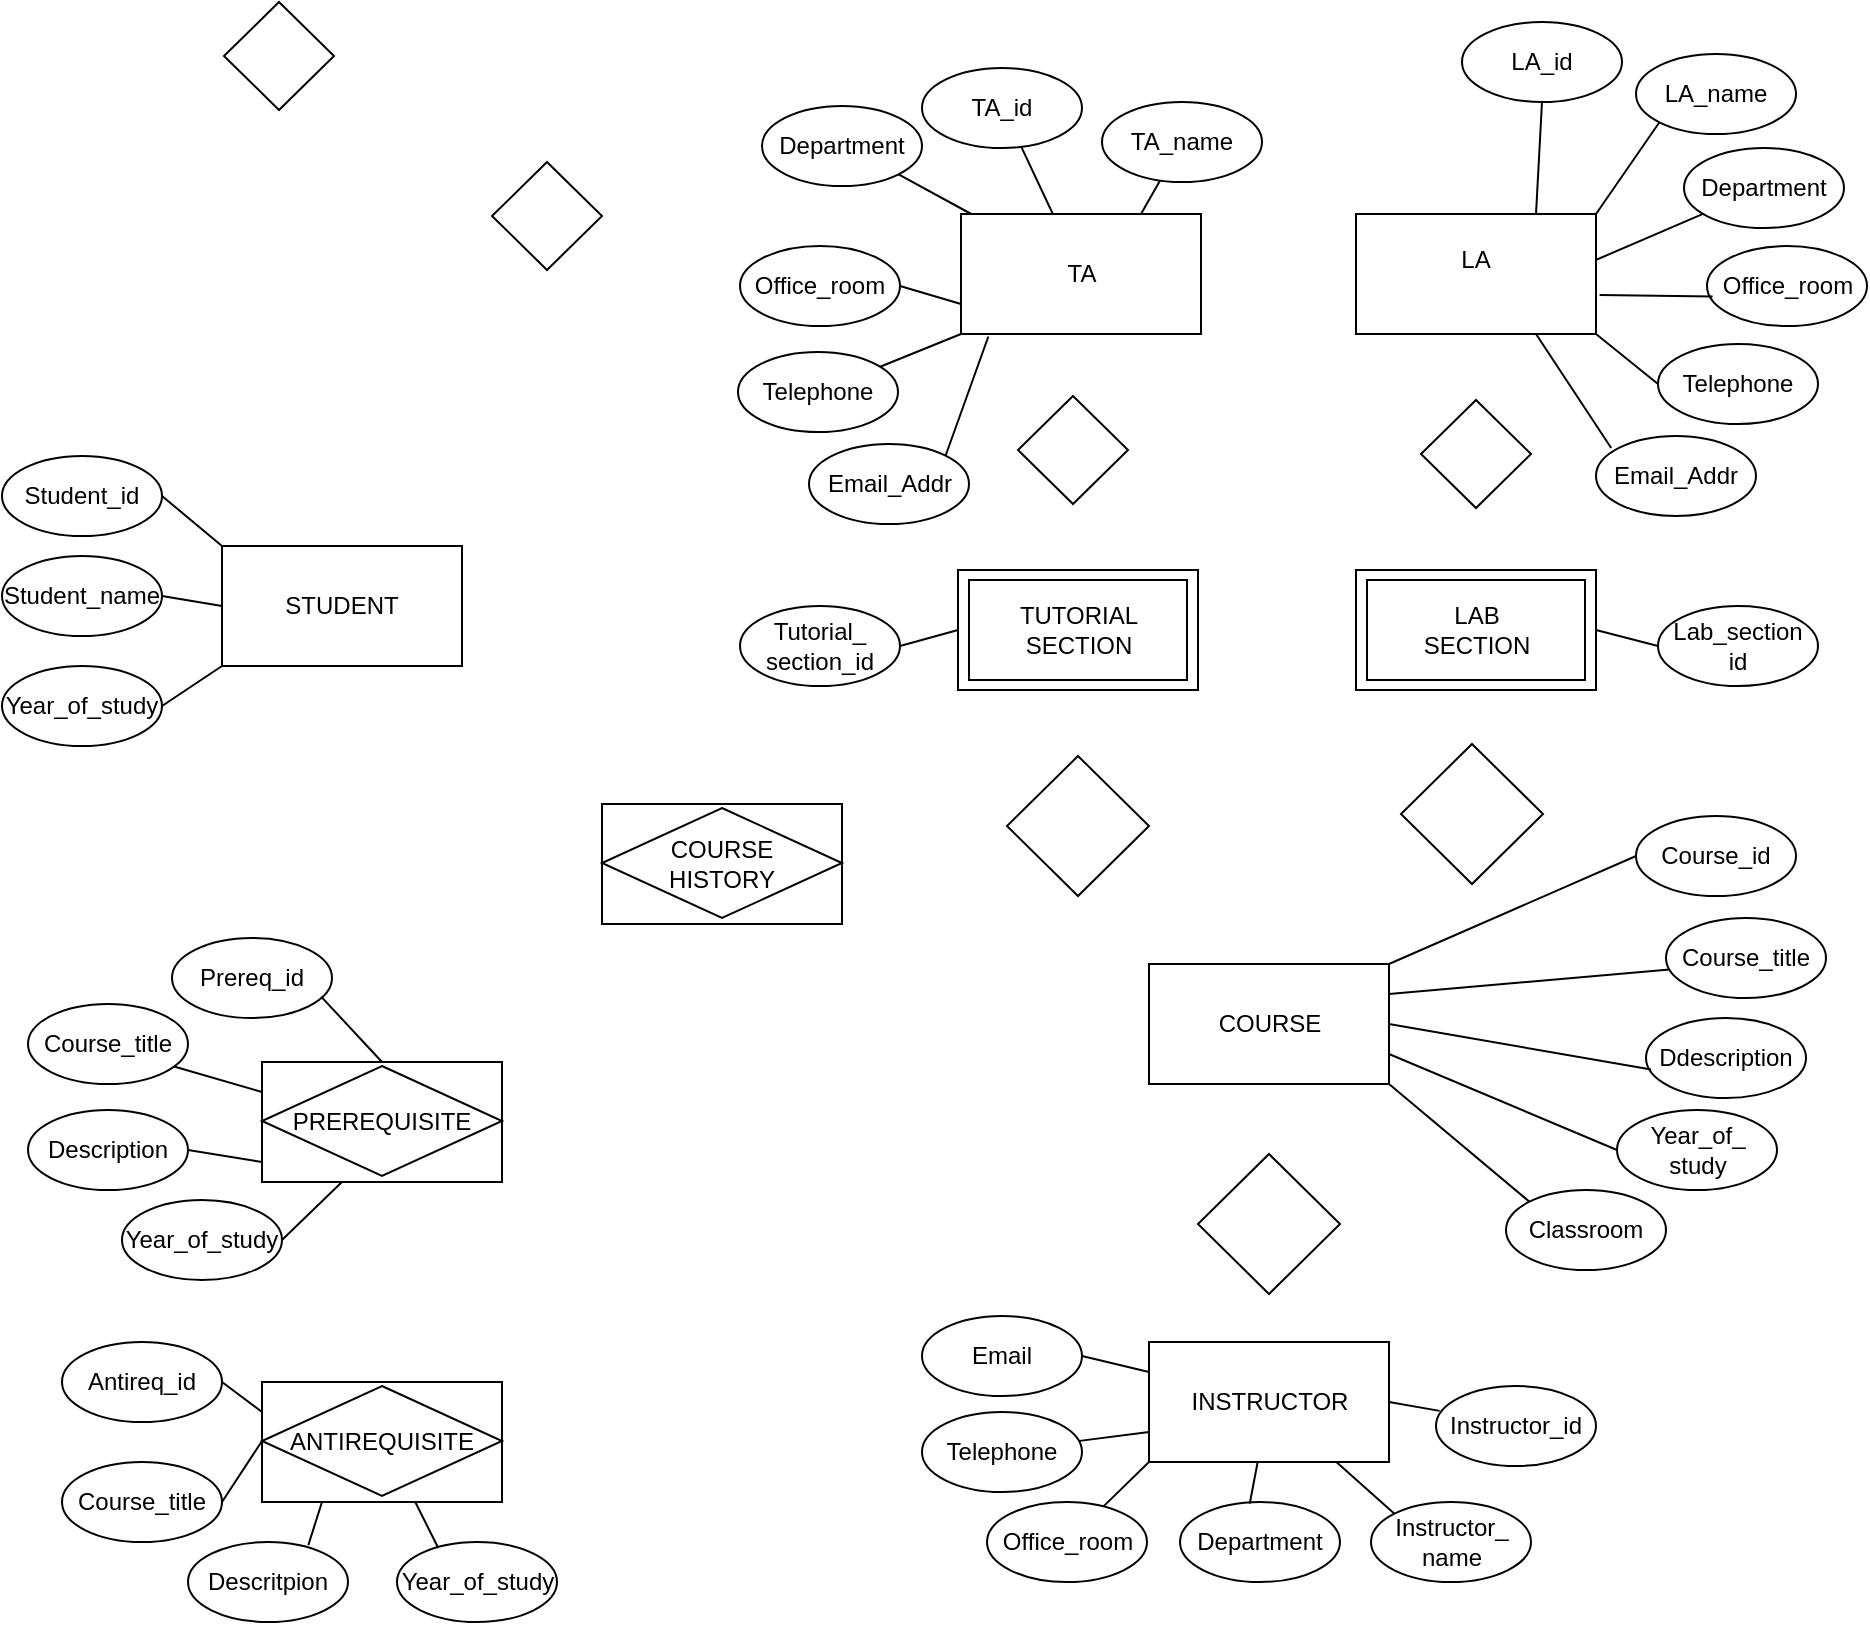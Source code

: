 <mxfile version="14.8.1" type="github">
  <diagram id="R2lEEEUBdFMjLlhIrx00" name="Page-1">
    <mxGraphModel dx="1203" dy="1114" grid="1" gridSize="10" guides="1" tooltips="1" connect="1" arrows="1" fold="1" page="1" pageScale="1" pageWidth="1100" pageHeight="850" math="0" shadow="0" extFonts="Permanent Marker^https://fonts.googleapis.com/css?family=Permanent+Marker">
      <root>
        <mxCell id="0" />
        <mxCell id="1" parent="0" />
        <mxCell id="dtSJZiSJ7NeYfZaBEJuU-1" value="COURSE" style="rounded=0;whiteSpace=wrap;html=1;" vertex="1" parent="1">
          <mxGeometry x="683.5" y="491" width="120" height="60" as="geometry" />
        </mxCell>
        <mxCell id="dtSJZiSJ7NeYfZaBEJuU-2" value="&lt;div&gt;LA&lt;/div&gt;&lt;div&gt;&lt;br&gt;&lt;/div&gt;" style="rounded=0;whiteSpace=wrap;html=1;" vertex="1" parent="1">
          <mxGeometry x="787" y="116" width="120" height="60" as="geometry" />
        </mxCell>
        <mxCell id="dtSJZiSJ7NeYfZaBEJuU-4" value="" style="rhombus;whiteSpace=wrap;html=1;" vertex="1" parent="1">
          <mxGeometry x="612.5" y="387" width="71" height="70" as="geometry" />
        </mxCell>
        <mxCell id="dtSJZiSJ7NeYfZaBEJuU-5" value="" style="rhombus;whiteSpace=wrap;html=1;" vertex="1" parent="1">
          <mxGeometry x="809.5" y="381" width="71" height="70" as="geometry" />
        </mxCell>
        <mxCell id="dtSJZiSJ7NeYfZaBEJuU-6" value="Course_id" style="ellipse;whiteSpace=wrap;html=1;" vertex="1" parent="1">
          <mxGeometry x="927" y="417" width="80" height="40" as="geometry" />
        </mxCell>
        <mxCell id="dtSJZiSJ7NeYfZaBEJuU-7" value="Course_title" style="ellipse;whiteSpace=wrap;html=1;" vertex="1" parent="1">
          <mxGeometry x="942" y="468" width="80" height="40" as="geometry" />
        </mxCell>
        <mxCell id="dtSJZiSJ7NeYfZaBEJuU-8" value="Ddescription" style="ellipse;whiteSpace=wrap;html=1;" vertex="1" parent="1">
          <mxGeometry x="932" y="518" width="80" height="40" as="geometry" />
        </mxCell>
        <mxCell id="dtSJZiSJ7NeYfZaBEJuU-9" value="Year_of_&lt;div&gt;study&lt;br&gt;&lt;/div&gt;" style="ellipse;whiteSpace=wrap;html=1;" vertex="1" parent="1">
          <mxGeometry x="917.5" y="564" width="80" height="40" as="geometry" />
        </mxCell>
        <mxCell id="dtSJZiSJ7NeYfZaBEJuU-10" value="Classroom" style="ellipse;whiteSpace=wrap;html=1;" vertex="1" parent="1">
          <mxGeometry x="862" y="604" width="80" height="40" as="geometry" />
        </mxCell>
        <mxCell id="dtSJZiSJ7NeYfZaBEJuU-12" value="TA" style="rounded=0;whiteSpace=wrap;html=1;" vertex="1" parent="1">
          <mxGeometry x="589.5" y="116" width="120" height="60" as="geometry" />
        </mxCell>
        <mxCell id="dtSJZiSJ7NeYfZaBEJuU-87" value="" style="rhombus;whiteSpace=wrap;html=1;" vertex="1" parent="1">
          <mxGeometry x="618" y="207" width="55" height="54" as="geometry" />
        </mxCell>
        <mxCell id="dtSJZiSJ7NeYfZaBEJuU-88" value="" style="rhombus;whiteSpace=wrap;html=1;" vertex="1" parent="1">
          <mxGeometry x="819.5" y="209" width="55" height="54" as="geometry" />
        </mxCell>
        <mxCell id="dtSJZiSJ7NeYfZaBEJuU-3" value="&lt;div&gt;&lt;br&gt;&lt;/div&gt;&lt;div&gt;&lt;br&gt;&lt;/div&gt;" style="rounded=0;whiteSpace=wrap;html=1;" vertex="1" parent="1">
          <mxGeometry x="588" y="294" width="120" height="60" as="geometry" />
        </mxCell>
        <mxCell id="dtSJZiSJ7NeYfZaBEJuU-11" value="&lt;div&gt;TUTORIAL&lt;/div&gt;&lt;div&gt;SECTION&lt;br&gt;&lt;/div&gt;" style="rounded=0;whiteSpace=wrap;html=1;" vertex="1" parent="1">
          <mxGeometry x="593.5" y="299" width="109" height="50" as="geometry" />
        </mxCell>
        <mxCell id="dtSJZiSJ7NeYfZaBEJuU-13" value="&lt;div&gt;&lt;br&gt;&lt;/div&gt;&lt;div&gt;&lt;br&gt;&lt;/div&gt;" style="rounded=0;whiteSpace=wrap;html=1;" vertex="1" parent="1">
          <mxGeometry x="787" y="294" width="120" height="60" as="geometry" />
        </mxCell>
        <mxCell id="dtSJZiSJ7NeYfZaBEJuU-14" value="&lt;div&gt;LAB&lt;/div&gt;&lt;div&gt;SECTION&lt;br&gt;&lt;/div&gt;" style="rounded=0;whiteSpace=wrap;html=1;" vertex="1" parent="1">
          <mxGeometry x="792.5" y="299" width="109" height="50" as="geometry" />
        </mxCell>
        <mxCell id="dtSJZiSJ7NeYfZaBEJuU-90" value="INSTRUCTOR" style="rounded=0;whiteSpace=wrap;html=1;" vertex="1" parent="1">
          <mxGeometry x="683.5" y="680" width="120" height="60" as="geometry" />
        </mxCell>
        <mxCell id="dtSJZiSJ7NeYfZaBEJuU-91" value="" style="rhombus;whiteSpace=wrap;html=1;" vertex="1" parent="1">
          <mxGeometry x="708" y="586" width="71" height="70" as="geometry" />
        </mxCell>
        <mxCell id="dtSJZiSJ7NeYfZaBEJuU-92" value="" style="rhombus;whiteSpace=wrap;html=1;" vertex="1" parent="1">
          <mxGeometry x="355" y="90" width="55" height="54" as="geometry" />
        </mxCell>
        <mxCell id="dtSJZiSJ7NeYfZaBEJuU-93" value="" style="rhombus;whiteSpace=wrap;html=1;" vertex="1" parent="1">
          <mxGeometry x="221" y="10" width="55" height="54" as="geometry" />
        </mxCell>
        <mxCell id="dtSJZiSJ7NeYfZaBEJuU-94" value="STUDENT" style="rounded=0;whiteSpace=wrap;html=1;" vertex="1" parent="1">
          <mxGeometry x="220" y="282" width="120" height="60" as="geometry" />
        </mxCell>
        <mxCell id="dtSJZiSJ7NeYfZaBEJuU-101" value="" style="group" vertex="1" connectable="0" parent="1">
          <mxGeometry x="240" y="540" width="120" height="60" as="geometry" />
        </mxCell>
        <mxCell id="dtSJZiSJ7NeYfZaBEJuU-97" value="" style="rounded=0;whiteSpace=wrap;html=1;" vertex="1" parent="dtSJZiSJ7NeYfZaBEJuU-101">
          <mxGeometry width="120" height="60" as="geometry" />
        </mxCell>
        <mxCell id="dtSJZiSJ7NeYfZaBEJuU-98" value="PREREQUISITE" style="rhombus;whiteSpace=wrap;html=1;" vertex="1" parent="dtSJZiSJ7NeYfZaBEJuU-101">
          <mxGeometry y="2" width="120" height="55" as="geometry" />
        </mxCell>
        <mxCell id="dtSJZiSJ7NeYfZaBEJuU-102" value="" style="group" vertex="1" connectable="0" parent="1">
          <mxGeometry x="410" y="411" width="120" height="60" as="geometry" />
        </mxCell>
        <mxCell id="dtSJZiSJ7NeYfZaBEJuU-95" value="" style="rounded=0;whiteSpace=wrap;html=1;" vertex="1" parent="dtSJZiSJ7NeYfZaBEJuU-102">
          <mxGeometry width="120" height="60" as="geometry" />
        </mxCell>
        <mxCell id="dtSJZiSJ7NeYfZaBEJuU-96" value="&lt;div&gt;COURSE&lt;/div&gt;&lt;div&gt;HISTORY&lt;br&gt;&lt;/div&gt;" style="rhombus;whiteSpace=wrap;html=1;" vertex="1" parent="dtSJZiSJ7NeYfZaBEJuU-102">
          <mxGeometry y="2" width="120" height="55" as="geometry" />
        </mxCell>
        <mxCell id="dtSJZiSJ7NeYfZaBEJuU-103" value="" style="group" vertex="1" connectable="0" parent="1">
          <mxGeometry x="240" y="700" width="120" height="60" as="geometry" />
        </mxCell>
        <mxCell id="dtSJZiSJ7NeYfZaBEJuU-99" value="" style="rounded=0;whiteSpace=wrap;html=1;" vertex="1" parent="dtSJZiSJ7NeYfZaBEJuU-103">
          <mxGeometry width="120" height="60" as="geometry" />
        </mxCell>
        <mxCell id="dtSJZiSJ7NeYfZaBEJuU-100" value="ANTIREQUISITE" style="rhombus;whiteSpace=wrap;html=1;" vertex="1" parent="dtSJZiSJ7NeYfZaBEJuU-103">
          <mxGeometry y="2" width="120" height="55" as="geometry" />
        </mxCell>
        <mxCell id="dtSJZiSJ7NeYfZaBEJuU-104" value="Student_id" style="ellipse;whiteSpace=wrap;html=1;" vertex="1" parent="1">
          <mxGeometry x="110" y="237" width="80" height="40" as="geometry" />
        </mxCell>
        <mxCell id="dtSJZiSJ7NeYfZaBEJuU-105" value="Student_name" style="ellipse;whiteSpace=wrap;html=1;" vertex="1" parent="1">
          <mxGeometry x="110" y="287" width="80" height="40" as="geometry" />
        </mxCell>
        <mxCell id="dtSJZiSJ7NeYfZaBEJuU-106" value="Year_of_study" style="ellipse;whiteSpace=wrap;html=1;" vertex="1" parent="1">
          <mxGeometry x="110" y="342" width="80" height="40" as="geometry" />
        </mxCell>
        <mxCell id="dtSJZiSJ7NeYfZaBEJuU-107" value="Office_room" style="ellipse;whiteSpace=wrap;html=1;" vertex="1" parent="1">
          <mxGeometry x="602.5" y="760" width="80" height="40" as="geometry" />
        </mxCell>
        <mxCell id="dtSJZiSJ7NeYfZaBEJuU-108" value="Department" style="ellipse;whiteSpace=wrap;html=1;" vertex="1" parent="1">
          <mxGeometry x="699" y="760" width="80" height="40" as="geometry" />
        </mxCell>
        <mxCell id="dtSJZiSJ7NeYfZaBEJuU-109" value="Instructor_&lt;div&gt;name&lt;/div&gt;" style="ellipse;whiteSpace=wrap;html=1;" vertex="1" parent="1">
          <mxGeometry x="794.5" y="760" width="80" height="40" as="geometry" />
        </mxCell>
        <mxCell id="dtSJZiSJ7NeYfZaBEJuU-110" value="Telephone" style="ellipse;whiteSpace=wrap;html=1;" vertex="1" parent="1">
          <mxGeometry x="570" y="715" width="80" height="40" as="geometry" />
        </mxCell>
        <mxCell id="dtSJZiSJ7NeYfZaBEJuU-111" value="Email" style="ellipse;whiteSpace=wrap;html=1;" vertex="1" parent="1">
          <mxGeometry x="570" y="667" width="80" height="40" as="geometry" />
        </mxCell>
        <mxCell id="dtSJZiSJ7NeYfZaBEJuU-112" value="Instructor_id" style="ellipse;whiteSpace=wrap;html=1;" vertex="1" parent="1">
          <mxGeometry x="827" y="702" width="80" height="40" as="geometry" />
        </mxCell>
        <mxCell id="dtSJZiSJ7NeYfZaBEJuU-113" value="LA_name" style="ellipse;whiteSpace=wrap;html=1;" vertex="1" parent="1">
          <mxGeometry x="927" y="36" width="80" height="40" as="geometry" />
        </mxCell>
        <mxCell id="dtSJZiSJ7NeYfZaBEJuU-114" value="Department" style="ellipse;whiteSpace=wrap;html=1;" vertex="1" parent="1">
          <mxGeometry x="951" y="83" width="80" height="40" as="geometry" />
        </mxCell>
        <mxCell id="dtSJZiSJ7NeYfZaBEJuU-115" value="Office_room" style="ellipse;whiteSpace=wrap;html=1;" vertex="1" parent="1">
          <mxGeometry x="962.5" y="132" width="80" height="40" as="geometry" />
        </mxCell>
        <mxCell id="dtSJZiSJ7NeYfZaBEJuU-116" value="Telephone" style="ellipse;whiteSpace=wrap;html=1;" vertex="1" parent="1">
          <mxGeometry x="938" y="181" width="80" height="40" as="geometry" />
        </mxCell>
        <mxCell id="dtSJZiSJ7NeYfZaBEJuU-118" value="Email_Addr" style="ellipse;whiteSpace=wrap;html=1;" vertex="1" parent="1">
          <mxGeometry x="907" y="227" width="80" height="40" as="geometry" />
        </mxCell>
        <mxCell id="dtSJZiSJ7NeYfZaBEJuU-119" value="LA_id" style="ellipse;whiteSpace=wrap;html=1;" vertex="1" parent="1">
          <mxGeometry x="840" y="20" width="80" height="40" as="geometry" />
        </mxCell>
        <mxCell id="dtSJZiSJ7NeYfZaBEJuU-120" value="Lab_section&lt;div&gt;id&lt;br&gt;&lt;/div&gt;" style="ellipse;whiteSpace=wrap;html=1;" vertex="1" parent="1">
          <mxGeometry x="938" y="312" width="80" height="40" as="geometry" />
        </mxCell>
        <mxCell id="dtSJZiSJ7NeYfZaBEJuU-121" value="Tutorial_&lt;div&gt;section_id&lt;br&gt;&lt;/div&gt;" style="ellipse;whiteSpace=wrap;html=1;" vertex="1" parent="1">
          <mxGeometry x="479" y="312" width="80" height="40" as="geometry" />
        </mxCell>
        <mxCell id="dtSJZiSJ7NeYfZaBEJuU-122" value="Prereq_id" style="ellipse;whiteSpace=wrap;html=1;" vertex="1" parent="1">
          <mxGeometry x="195" y="478" width="80" height="40" as="geometry" />
        </mxCell>
        <mxCell id="dtSJZiSJ7NeYfZaBEJuU-123" value="Course_title" style="ellipse;whiteSpace=wrap;html=1;" vertex="1" parent="1">
          <mxGeometry x="123" y="511" width="80" height="40" as="geometry" />
        </mxCell>
        <mxCell id="dtSJZiSJ7NeYfZaBEJuU-124" value="Description" style="ellipse;whiteSpace=wrap;html=1;" vertex="1" parent="1">
          <mxGeometry x="123" y="564" width="80" height="40" as="geometry" />
        </mxCell>
        <mxCell id="dtSJZiSJ7NeYfZaBEJuU-125" value="Antireq_id" style="ellipse;whiteSpace=wrap;html=1;" vertex="1" parent="1">
          <mxGeometry x="140" y="680" width="80" height="40" as="geometry" />
        </mxCell>
        <mxCell id="dtSJZiSJ7NeYfZaBEJuU-126" value="Course_title" style="ellipse;whiteSpace=wrap;html=1;" vertex="1" parent="1">
          <mxGeometry x="140" y="740" width="80" height="40" as="geometry" />
        </mxCell>
        <mxCell id="dtSJZiSJ7NeYfZaBEJuU-127" value="Descritpion" style="ellipse;whiteSpace=wrap;html=1;" vertex="1" parent="1">
          <mxGeometry x="203" y="780" width="80" height="40" as="geometry" />
        </mxCell>
        <mxCell id="dtSJZiSJ7NeYfZaBEJuU-129" value="Year_of_study" style="ellipse;whiteSpace=wrap;html=1;" vertex="1" parent="1">
          <mxGeometry x="170" y="609" width="80" height="40" as="geometry" />
        </mxCell>
        <mxCell id="dtSJZiSJ7NeYfZaBEJuU-130" value="Year_of_study" style="ellipse;whiteSpace=wrap;html=1;" vertex="1" parent="1">
          <mxGeometry x="307.5" y="780" width="80" height="40" as="geometry" />
        </mxCell>
        <mxCell id="dtSJZiSJ7NeYfZaBEJuU-131" value="Department" style="ellipse;whiteSpace=wrap;html=1;" vertex="1" parent="1">
          <mxGeometry x="490" y="62" width="80" height="40" as="geometry" />
        </mxCell>
        <mxCell id="dtSJZiSJ7NeYfZaBEJuU-132" value="Office_room" style="ellipse;whiteSpace=wrap;html=1;" vertex="1" parent="1">
          <mxGeometry x="479" y="132" width="80" height="40" as="geometry" />
        </mxCell>
        <mxCell id="dtSJZiSJ7NeYfZaBEJuU-133" value="Telephone" style="ellipse;whiteSpace=wrap;html=1;" vertex="1" parent="1">
          <mxGeometry x="478" y="185" width="80" height="40" as="geometry" />
        </mxCell>
        <mxCell id="dtSJZiSJ7NeYfZaBEJuU-134" value="Email_Addr" style="ellipse;whiteSpace=wrap;html=1;" vertex="1" parent="1">
          <mxGeometry x="513.5" y="231" width="80" height="40" as="geometry" />
        </mxCell>
        <mxCell id="dtSJZiSJ7NeYfZaBEJuU-135" value="TA_name" style="ellipse;whiteSpace=wrap;html=1;" vertex="1" parent="1">
          <mxGeometry x="660" y="60" width="80" height="40" as="geometry" />
        </mxCell>
        <mxCell id="dtSJZiSJ7NeYfZaBEJuU-136" value="TA_id" style="ellipse;whiteSpace=wrap;html=1;" vertex="1" parent="1">
          <mxGeometry x="570" y="43" width="80" height="40" as="geometry" />
        </mxCell>
        <mxCell id="dtSJZiSJ7NeYfZaBEJuU-152" value="" style="endArrow=none;html=1;exitX=1;exitY=0.5;exitDx=0;exitDy=0;entryX=0;entryY=0;entryDx=0;entryDy=0;" edge="1" parent="1" source="dtSJZiSJ7NeYfZaBEJuU-104" target="dtSJZiSJ7NeYfZaBEJuU-94">
          <mxGeometry width="50" height="50" relative="1" as="geometry">
            <mxPoint x="210" y="260" as="sourcePoint" />
            <mxPoint x="220" y="280" as="targetPoint" />
          </mxGeometry>
        </mxCell>
        <mxCell id="dtSJZiSJ7NeYfZaBEJuU-153" value="" style="endArrow=none;html=1;exitX=1;exitY=0.5;exitDx=0;exitDy=0;entryX=0;entryY=0.5;entryDx=0;entryDy=0;" edge="1" parent="1" source="dtSJZiSJ7NeYfZaBEJuU-105" target="dtSJZiSJ7NeYfZaBEJuU-94">
          <mxGeometry width="50" height="50" relative="1" as="geometry">
            <mxPoint x="300" y="420" as="sourcePoint" />
            <mxPoint x="350" y="370" as="targetPoint" />
          </mxGeometry>
        </mxCell>
        <mxCell id="dtSJZiSJ7NeYfZaBEJuU-154" value="" style="endArrow=none;html=1;exitX=1;exitY=0.5;exitDx=0;exitDy=0;entryX=0;entryY=1;entryDx=0;entryDy=0;" edge="1" parent="1" source="dtSJZiSJ7NeYfZaBEJuU-106" target="dtSJZiSJ7NeYfZaBEJuU-94">
          <mxGeometry width="50" height="50" relative="1" as="geometry">
            <mxPoint x="300" y="420" as="sourcePoint" />
            <mxPoint x="350" y="370" as="targetPoint" />
          </mxGeometry>
        </mxCell>
        <mxCell id="dtSJZiSJ7NeYfZaBEJuU-155" value="" style="endArrow=none;html=1;exitX=0.932;exitY=0.732;exitDx=0;exitDy=0;exitPerimeter=0;entryX=0.5;entryY=0;entryDx=0;entryDy=0;" edge="1" parent="1" source="dtSJZiSJ7NeYfZaBEJuU-122" target="dtSJZiSJ7NeYfZaBEJuU-97">
          <mxGeometry width="50" height="50" relative="1" as="geometry">
            <mxPoint x="300" y="420" as="sourcePoint" />
            <mxPoint x="350" y="370" as="targetPoint" />
          </mxGeometry>
        </mxCell>
        <mxCell id="dtSJZiSJ7NeYfZaBEJuU-156" value="" style="endArrow=none;html=1;entryX=0;entryY=0.25;entryDx=0;entryDy=0;exitX=0.913;exitY=0.782;exitDx=0;exitDy=0;exitPerimeter=0;" edge="1" parent="1" source="dtSJZiSJ7NeYfZaBEJuU-123" target="dtSJZiSJ7NeYfZaBEJuU-97">
          <mxGeometry width="50" height="50" relative="1" as="geometry">
            <mxPoint x="204" y="537" as="sourcePoint" />
            <mxPoint x="350" y="370" as="targetPoint" />
          </mxGeometry>
        </mxCell>
        <mxCell id="dtSJZiSJ7NeYfZaBEJuU-157" value="" style="endArrow=none;html=1;exitX=1;exitY=0.5;exitDx=0;exitDy=0;" edge="1" parent="1" source="dtSJZiSJ7NeYfZaBEJuU-124">
          <mxGeometry width="50" height="50" relative="1" as="geometry">
            <mxPoint x="300" y="420" as="sourcePoint" />
            <mxPoint x="240" y="590" as="targetPoint" />
          </mxGeometry>
        </mxCell>
        <mxCell id="dtSJZiSJ7NeYfZaBEJuU-158" value="" style="endArrow=none;html=1;exitX=1;exitY=0.5;exitDx=0;exitDy=0;entryX=0.333;entryY=1;entryDx=0;entryDy=0;entryPerimeter=0;" edge="1" parent="1" source="dtSJZiSJ7NeYfZaBEJuU-129" target="dtSJZiSJ7NeYfZaBEJuU-97">
          <mxGeometry width="50" height="50" relative="1" as="geometry">
            <mxPoint x="300" y="420" as="sourcePoint" />
            <mxPoint x="350" y="370" as="targetPoint" />
          </mxGeometry>
        </mxCell>
        <mxCell id="dtSJZiSJ7NeYfZaBEJuU-159" value="" style="endArrow=none;html=1;exitX=1;exitY=0.5;exitDx=0;exitDy=0;entryX=0;entryY=0.25;entryDx=0;entryDy=0;" edge="1" parent="1" source="dtSJZiSJ7NeYfZaBEJuU-125" target="dtSJZiSJ7NeYfZaBEJuU-99">
          <mxGeometry width="50" height="50" relative="1" as="geometry">
            <mxPoint x="300" y="680" as="sourcePoint" />
            <mxPoint x="240" y="699" as="targetPoint" />
          </mxGeometry>
        </mxCell>
        <mxCell id="dtSJZiSJ7NeYfZaBEJuU-160" value="" style="endArrow=none;html=1;exitX=1;exitY=0.5;exitDx=0;exitDy=0;entryX=0;entryY=0.5;entryDx=0;entryDy=0;" edge="1" parent="1" source="dtSJZiSJ7NeYfZaBEJuU-126" target="dtSJZiSJ7NeYfZaBEJuU-100">
          <mxGeometry width="50" height="50" relative="1" as="geometry">
            <mxPoint x="300" y="680" as="sourcePoint" />
            <mxPoint x="350" y="630" as="targetPoint" />
          </mxGeometry>
        </mxCell>
        <mxCell id="dtSJZiSJ7NeYfZaBEJuU-161" value="" style="endArrow=none;html=1;exitX=0.752;exitY=0.039;exitDx=0;exitDy=0;exitPerimeter=0;entryX=0.25;entryY=1;entryDx=0;entryDy=0;" edge="1" parent="1" source="dtSJZiSJ7NeYfZaBEJuU-127" target="dtSJZiSJ7NeYfZaBEJuU-99">
          <mxGeometry width="50" height="50" relative="1" as="geometry">
            <mxPoint x="300" y="700" as="sourcePoint" />
            <mxPoint x="350" y="650" as="targetPoint" />
          </mxGeometry>
        </mxCell>
        <mxCell id="dtSJZiSJ7NeYfZaBEJuU-162" value="" style="endArrow=none;html=1;exitX=0.258;exitY=0.075;exitDx=0;exitDy=0;exitPerimeter=0;entryX=0.639;entryY=1.002;entryDx=0;entryDy=0;entryPerimeter=0;" edge="1" parent="1" source="dtSJZiSJ7NeYfZaBEJuU-130" target="dtSJZiSJ7NeYfZaBEJuU-99">
          <mxGeometry width="50" height="50" relative="1" as="geometry">
            <mxPoint x="300" y="700" as="sourcePoint" />
            <mxPoint x="350" y="650" as="targetPoint" />
          </mxGeometry>
        </mxCell>
        <mxCell id="dtSJZiSJ7NeYfZaBEJuU-163" value="" style="endArrow=none;html=1;exitX=1;exitY=0.5;exitDx=0;exitDy=0;entryX=0;entryY=0.25;entryDx=0;entryDy=0;" edge="1" parent="1" source="dtSJZiSJ7NeYfZaBEJuU-111" target="dtSJZiSJ7NeYfZaBEJuU-90">
          <mxGeometry width="50" height="50" relative="1" as="geometry">
            <mxPoint x="790" y="700" as="sourcePoint" />
            <mxPoint x="840" y="650" as="targetPoint" />
          </mxGeometry>
        </mxCell>
        <mxCell id="dtSJZiSJ7NeYfZaBEJuU-164" value="" style="endArrow=none;html=1;exitX=0.986;exitY=0.361;exitDx=0;exitDy=0;exitPerimeter=0;entryX=0;entryY=0.75;entryDx=0;entryDy=0;" edge="1" parent="1" source="dtSJZiSJ7NeYfZaBEJuU-110" target="dtSJZiSJ7NeYfZaBEJuU-90">
          <mxGeometry width="50" height="50" relative="1" as="geometry">
            <mxPoint x="790" y="700" as="sourcePoint" />
            <mxPoint x="840" y="650" as="targetPoint" />
          </mxGeometry>
        </mxCell>
        <mxCell id="dtSJZiSJ7NeYfZaBEJuU-165" value="" style="endArrow=none;html=1;entryX=0;entryY=1;entryDx=0;entryDy=0;" edge="1" parent="1" source="dtSJZiSJ7NeYfZaBEJuU-107" target="dtSJZiSJ7NeYfZaBEJuU-90">
          <mxGeometry width="50" height="50" relative="1" as="geometry">
            <mxPoint x="680" y="760" as="sourcePoint" />
            <mxPoint x="840" y="650" as="targetPoint" />
          </mxGeometry>
        </mxCell>
        <mxCell id="dtSJZiSJ7NeYfZaBEJuU-166" value="" style="endArrow=none;html=1;exitX=0.436;exitY=0.021;exitDx=0;exitDy=0;exitPerimeter=0;" edge="1" parent="1" source="dtSJZiSJ7NeYfZaBEJuU-108" target="dtSJZiSJ7NeYfZaBEJuU-90">
          <mxGeometry width="50" height="50" relative="1" as="geometry">
            <mxPoint x="790" y="700" as="sourcePoint" />
            <mxPoint x="840" y="650" as="targetPoint" />
          </mxGeometry>
        </mxCell>
        <mxCell id="dtSJZiSJ7NeYfZaBEJuU-167" value="" style="endArrow=none;html=1;exitX=0;exitY=0;exitDx=0;exitDy=0;" edge="1" parent="1" source="dtSJZiSJ7NeYfZaBEJuU-109" target="dtSJZiSJ7NeYfZaBEJuU-90">
          <mxGeometry width="50" height="50" relative="1" as="geometry">
            <mxPoint x="790" y="700" as="sourcePoint" />
            <mxPoint x="840" y="650" as="targetPoint" />
          </mxGeometry>
        </mxCell>
        <mxCell id="dtSJZiSJ7NeYfZaBEJuU-168" value="" style="endArrow=none;html=1;exitX=1;exitY=0.5;exitDx=0;exitDy=0;entryX=0.023;entryY=0.311;entryDx=0;entryDy=0;entryPerimeter=0;" edge="1" parent="1" source="dtSJZiSJ7NeYfZaBEJuU-90" target="dtSJZiSJ7NeYfZaBEJuU-112">
          <mxGeometry width="50" height="50" relative="1" as="geometry">
            <mxPoint x="790" y="700" as="sourcePoint" />
            <mxPoint x="840" y="650" as="targetPoint" />
          </mxGeometry>
        </mxCell>
        <mxCell id="dtSJZiSJ7NeYfZaBEJuU-169" value="" style="endArrow=none;html=1;entryX=0;entryY=0;entryDx=0;entryDy=0;exitX=1;exitY=1;exitDx=0;exitDy=0;" edge="1" parent="1" source="dtSJZiSJ7NeYfZaBEJuU-1" target="dtSJZiSJ7NeYfZaBEJuU-10">
          <mxGeometry width="50" height="50" relative="1" as="geometry">
            <mxPoint x="840" y="710" as="sourcePoint" />
            <mxPoint x="890" y="660" as="targetPoint" />
          </mxGeometry>
        </mxCell>
        <mxCell id="dtSJZiSJ7NeYfZaBEJuU-170" value="" style="endArrow=none;html=1;entryX=0;entryY=0.5;entryDx=0;entryDy=0;exitX=1;exitY=0.75;exitDx=0;exitDy=0;" edge="1" parent="1" source="dtSJZiSJ7NeYfZaBEJuU-1" target="dtSJZiSJ7NeYfZaBEJuU-9">
          <mxGeometry width="50" height="50" relative="1" as="geometry">
            <mxPoint x="840" y="710" as="sourcePoint" />
            <mxPoint x="890" y="660" as="targetPoint" />
          </mxGeometry>
        </mxCell>
        <mxCell id="dtSJZiSJ7NeYfZaBEJuU-171" value="" style="endArrow=none;html=1;entryX=0.032;entryY=0.643;entryDx=0;entryDy=0;entryPerimeter=0;exitX=1;exitY=0.5;exitDx=0;exitDy=0;" edge="1" parent="1" source="dtSJZiSJ7NeYfZaBEJuU-1" target="dtSJZiSJ7NeYfZaBEJuU-8">
          <mxGeometry width="50" height="50" relative="1" as="geometry">
            <mxPoint x="840" y="710" as="sourcePoint" />
            <mxPoint x="890" y="660" as="targetPoint" />
          </mxGeometry>
        </mxCell>
        <mxCell id="dtSJZiSJ7NeYfZaBEJuU-172" value="" style="endArrow=none;html=1;entryX=0.023;entryY=0.643;entryDx=0;entryDy=0;entryPerimeter=0;exitX=1;exitY=0.25;exitDx=0;exitDy=0;" edge="1" parent="1" source="dtSJZiSJ7NeYfZaBEJuU-1" target="dtSJZiSJ7NeYfZaBEJuU-7">
          <mxGeometry width="50" height="50" relative="1" as="geometry">
            <mxPoint x="840" y="610" as="sourcePoint" />
            <mxPoint x="890" y="560" as="targetPoint" />
          </mxGeometry>
        </mxCell>
        <mxCell id="dtSJZiSJ7NeYfZaBEJuU-175" value="" style="endArrow=none;html=1;entryX=0;entryY=0.5;entryDx=0;entryDy=0;exitX=1;exitY=0;exitDx=0;exitDy=0;" edge="1" parent="1" source="dtSJZiSJ7NeYfZaBEJuU-1" target="dtSJZiSJ7NeYfZaBEJuU-6">
          <mxGeometry width="50" height="50" relative="1" as="geometry">
            <mxPoint x="840" y="610" as="sourcePoint" />
            <mxPoint x="890" y="560" as="targetPoint" />
          </mxGeometry>
        </mxCell>
        <mxCell id="dtSJZiSJ7NeYfZaBEJuU-176" value="" style="endArrow=none;html=1;entryX=0;entryY=0.5;entryDx=0;entryDy=0;exitX=1;exitY=0.5;exitDx=0;exitDy=0;" edge="1" parent="1" source="dtSJZiSJ7NeYfZaBEJuU-13" target="dtSJZiSJ7NeYfZaBEJuU-120">
          <mxGeometry width="50" height="50" relative="1" as="geometry">
            <mxPoint x="840" y="360" as="sourcePoint" />
            <mxPoint x="890" y="310" as="targetPoint" />
          </mxGeometry>
        </mxCell>
        <mxCell id="dtSJZiSJ7NeYfZaBEJuU-177" value="" style="endArrow=none;html=1;entryX=0.095;entryY=0.15;entryDx=0;entryDy=0;entryPerimeter=0;exitX=0.75;exitY=1;exitDx=0;exitDy=0;" edge="1" parent="1" source="dtSJZiSJ7NeYfZaBEJuU-2" target="dtSJZiSJ7NeYfZaBEJuU-118">
          <mxGeometry width="50" height="50" relative="1" as="geometry">
            <mxPoint x="840" y="360" as="sourcePoint" />
            <mxPoint x="890" y="310" as="targetPoint" />
          </mxGeometry>
        </mxCell>
        <mxCell id="dtSJZiSJ7NeYfZaBEJuU-178" value="" style="endArrow=none;html=1;entryX=0;entryY=0.5;entryDx=0;entryDy=0;exitX=1;exitY=1;exitDx=0;exitDy=0;" edge="1" parent="1" source="dtSJZiSJ7NeYfZaBEJuU-2" target="dtSJZiSJ7NeYfZaBEJuU-116">
          <mxGeometry width="50" height="50" relative="1" as="geometry">
            <mxPoint x="840" y="250" as="sourcePoint" />
            <mxPoint x="890" y="200" as="targetPoint" />
          </mxGeometry>
        </mxCell>
        <mxCell id="dtSJZiSJ7NeYfZaBEJuU-179" value="" style="endArrow=none;html=1;entryX=0.035;entryY=0.632;entryDx=0;entryDy=0;entryPerimeter=0;exitX=1.015;exitY=0.676;exitDx=0;exitDy=0;exitPerimeter=0;" edge="1" parent="1" source="dtSJZiSJ7NeYfZaBEJuU-2" target="dtSJZiSJ7NeYfZaBEJuU-115">
          <mxGeometry width="50" height="50" relative="1" as="geometry">
            <mxPoint x="840" y="250" as="sourcePoint" />
            <mxPoint x="890" y="200" as="targetPoint" />
          </mxGeometry>
        </mxCell>
        <mxCell id="dtSJZiSJ7NeYfZaBEJuU-180" value="" style="endArrow=none;html=1;exitX=1.004;exitY=0.379;exitDx=0;exitDy=0;exitPerimeter=0;" edge="1" parent="1" source="dtSJZiSJ7NeYfZaBEJuU-2" target="dtSJZiSJ7NeYfZaBEJuU-114">
          <mxGeometry width="50" height="50" relative="1" as="geometry">
            <mxPoint x="840" y="250" as="sourcePoint" />
            <mxPoint x="890" y="200" as="targetPoint" />
          </mxGeometry>
        </mxCell>
        <mxCell id="dtSJZiSJ7NeYfZaBEJuU-181" value="" style="endArrow=none;html=1;entryX=0;entryY=1;entryDx=0;entryDy=0;exitX=1;exitY=0;exitDx=0;exitDy=0;" edge="1" parent="1" source="dtSJZiSJ7NeYfZaBEJuU-2" target="dtSJZiSJ7NeYfZaBEJuU-113">
          <mxGeometry width="50" height="50" relative="1" as="geometry">
            <mxPoint x="840" y="250" as="sourcePoint" />
            <mxPoint x="890" y="200" as="targetPoint" />
          </mxGeometry>
        </mxCell>
        <mxCell id="dtSJZiSJ7NeYfZaBEJuU-182" value="" style="endArrow=none;html=1;entryX=0.5;entryY=1;entryDx=0;entryDy=0;exitX=0.75;exitY=0;exitDx=0;exitDy=0;" edge="1" parent="1" source="dtSJZiSJ7NeYfZaBEJuU-2" target="dtSJZiSJ7NeYfZaBEJuU-119">
          <mxGeometry width="50" height="50" relative="1" as="geometry">
            <mxPoint x="840" y="250" as="sourcePoint" />
            <mxPoint x="890" y="200" as="targetPoint" />
          </mxGeometry>
        </mxCell>
        <mxCell id="dtSJZiSJ7NeYfZaBEJuU-183" value="" style="endArrow=none;html=1;exitX=0.75;exitY=0;exitDx=0;exitDy=0;" edge="1" parent="1" source="dtSJZiSJ7NeYfZaBEJuU-12" target="dtSJZiSJ7NeYfZaBEJuU-135">
          <mxGeometry width="50" height="50" relative="1" as="geometry">
            <mxPoint x="600" y="250" as="sourcePoint" />
            <mxPoint x="650" y="200" as="targetPoint" />
          </mxGeometry>
        </mxCell>
        <mxCell id="dtSJZiSJ7NeYfZaBEJuU-184" value="" style="endArrow=none;html=1;entryX=0.62;entryY=0.982;entryDx=0;entryDy=0;entryPerimeter=0;" edge="1" parent="1" source="dtSJZiSJ7NeYfZaBEJuU-12" target="dtSJZiSJ7NeYfZaBEJuU-136">
          <mxGeometry width="50" height="50" relative="1" as="geometry">
            <mxPoint x="600" y="250" as="sourcePoint" />
            <mxPoint x="650" y="200" as="targetPoint" />
          </mxGeometry>
        </mxCell>
        <mxCell id="dtSJZiSJ7NeYfZaBEJuU-186" value="" style="endArrow=none;html=1;entryX=1;entryY=1;entryDx=0;entryDy=0;" edge="1" parent="1" source="dtSJZiSJ7NeYfZaBEJuU-12" target="dtSJZiSJ7NeYfZaBEJuU-131">
          <mxGeometry width="50" height="50" relative="1" as="geometry">
            <mxPoint x="600" y="250" as="sourcePoint" />
            <mxPoint x="650" y="200" as="targetPoint" />
          </mxGeometry>
        </mxCell>
        <mxCell id="dtSJZiSJ7NeYfZaBEJuU-187" value="" style="endArrow=none;html=1;exitX=1;exitY=0;exitDx=0;exitDy=0;entryX=0.114;entryY=1.021;entryDx=0;entryDy=0;entryPerimeter=0;" edge="1" parent="1" source="dtSJZiSJ7NeYfZaBEJuU-134" target="dtSJZiSJ7NeYfZaBEJuU-12">
          <mxGeometry width="50" height="50" relative="1" as="geometry">
            <mxPoint x="600" y="250" as="sourcePoint" />
            <mxPoint x="650" y="200" as="targetPoint" />
          </mxGeometry>
        </mxCell>
        <mxCell id="dtSJZiSJ7NeYfZaBEJuU-188" value="" style="endArrow=none;html=1;entryX=0;entryY=1;entryDx=0;entryDy=0;" edge="1" parent="1" source="dtSJZiSJ7NeYfZaBEJuU-133" target="dtSJZiSJ7NeYfZaBEJuU-12">
          <mxGeometry width="50" height="50" relative="1" as="geometry">
            <mxPoint x="600" y="250" as="sourcePoint" />
            <mxPoint x="650" y="200" as="targetPoint" />
          </mxGeometry>
        </mxCell>
        <mxCell id="dtSJZiSJ7NeYfZaBEJuU-189" value="" style="endArrow=none;html=1;entryX=0;entryY=0.75;entryDx=0;entryDy=0;exitX=1;exitY=0.5;exitDx=0;exitDy=0;" edge="1" parent="1" source="dtSJZiSJ7NeYfZaBEJuU-132" target="dtSJZiSJ7NeYfZaBEJuU-12">
          <mxGeometry width="50" height="50" relative="1" as="geometry">
            <mxPoint x="600" y="250" as="sourcePoint" />
            <mxPoint x="650" y="200" as="targetPoint" />
          </mxGeometry>
        </mxCell>
        <mxCell id="dtSJZiSJ7NeYfZaBEJuU-190" value="" style="endArrow=none;html=1;exitX=1;exitY=0.5;exitDx=0;exitDy=0;entryX=0;entryY=0.5;entryDx=0;entryDy=0;" edge="1" parent="1" source="dtSJZiSJ7NeYfZaBEJuU-121" target="dtSJZiSJ7NeYfZaBEJuU-3">
          <mxGeometry width="50" height="50" relative="1" as="geometry">
            <mxPoint x="600" y="370" as="sourcePoint" />
            <mxPoint x="650" y="320" as="targetPoint" />
          </mxGeometry>
        </mxCell>
      </root>
    </mxGraphModel>
  </diagram>
</mxfile>
